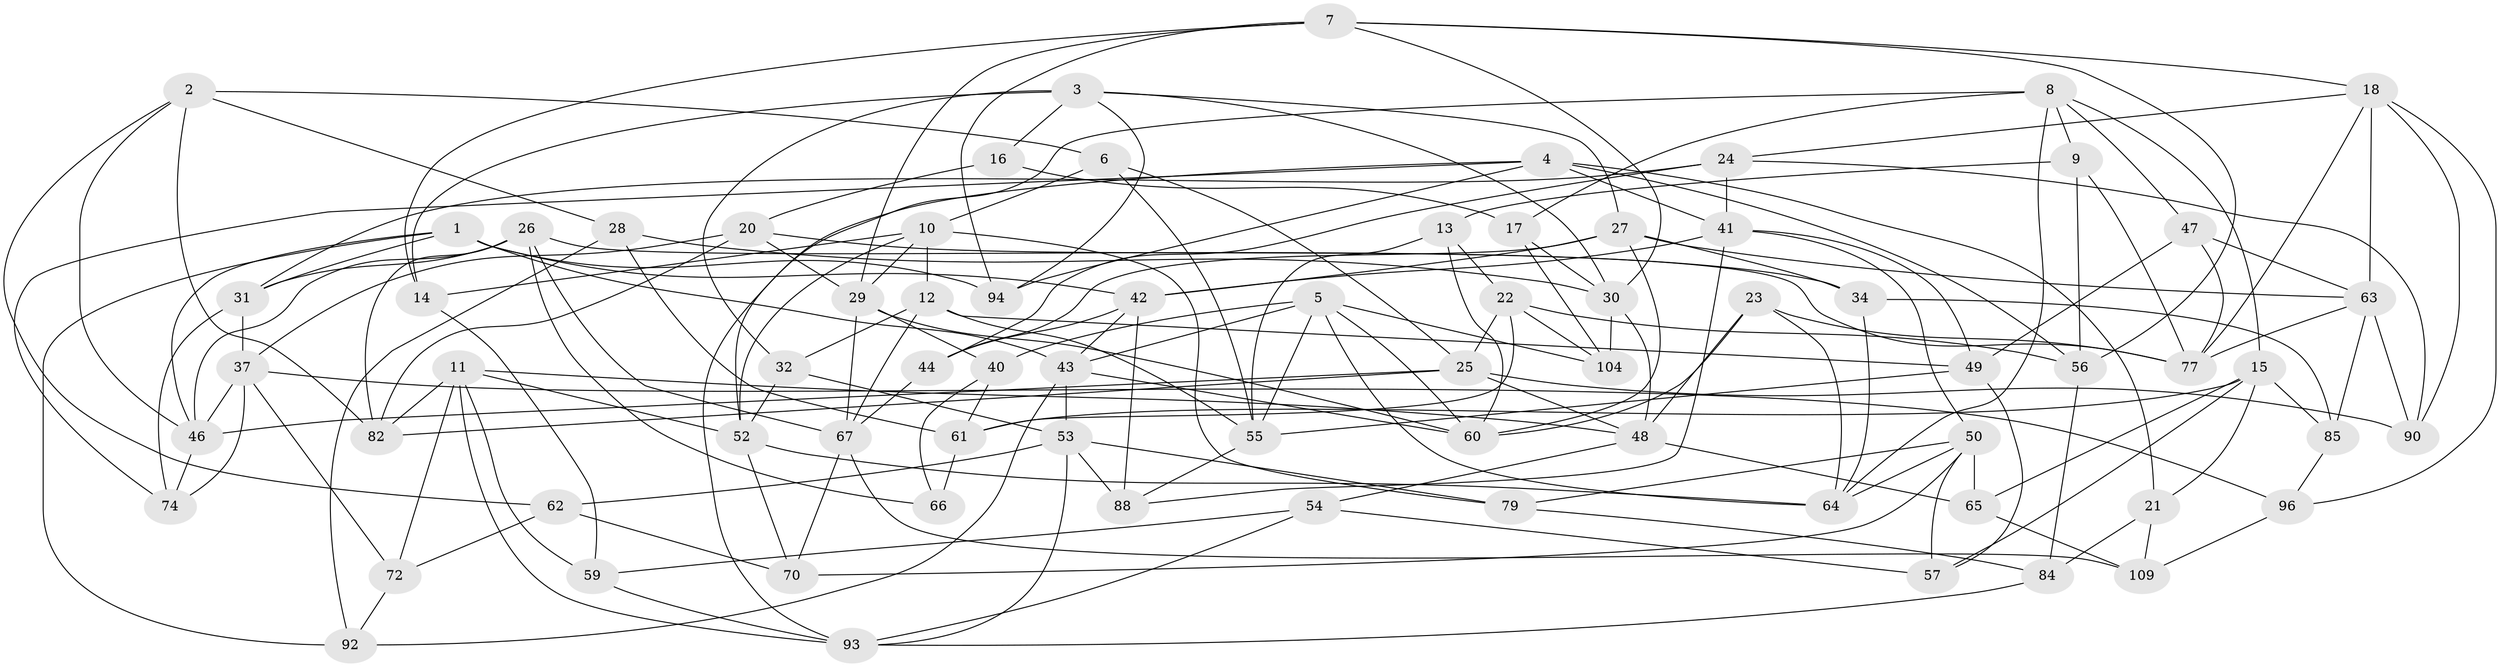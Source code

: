 // original degree distribution, {4: 1.0}
// Generated by graph-tools (version 1.1) at 2025/11/02/27/25 16:11:44]
// undirected, 74 vertices, 183 edges
graph export_dot {
graph [start="1"]
  node [color=gray90,style=filled];
  1 [super="+81"];
  2 [super="+19"];
  3 [super="+97"];
  4 [super="+114"];
  5 [super="+69"];
  6;
  7 [super="+98"];
  8 [super="+51"];
  9;
  10 [super="+89"];
  11 [super="+58"];
  12 [super="+68"];
  13;
  14;
  15 [super="+36"];
  16;
  17;
  18 [super="+38"];
  20 [super="+39"];
  21;
  22 [super="+33"];
  23;
  24 [super="+35"];
  25 [super="+105"];
  26 [super="+87"];
  27 [super="+45"];
  28;
  29 [super="+107"];
  30 [super="+78"];
  31 [super="+110"];
  32;
  34;
  37 [super="+102"];
  40;
  41 [super="+73"];
  42 [super="+91"];
  43 [super="+106"];
  44;
  46 [super="+103"];
  47;
  48 [super="+113"];
  49 [super="+83"];
  50 [super="+75"];
  52 [super="+115"];
  53 [super="+86"];
  54;
  55 [super="+95"];
  56 [super="+80"];
  57;
  59;
  60 [super="+71"];
  61 [super="+108"];
  62;
  63 [super="+101"];
  64 [super="+100"];
  65;
  66;
  67 [super="+76"];
  70;
  72;
  74;
  77 [super="+99"];
  79;
  82 [super="+112"];
  84;
  85;
  88;
  90;
  92;
  93 [super="+111"];
  94;
  96;
  104;
  109;
  1 -- 92;
  1 -- 94;
  1 -- 31;
  1 -- 42;
  1 -- 46;
  1 -- 43;
  2 -- 82 [weight=2];
  2 -- 6;
  2 -- 62;
  2 -- 28;
  2 -- 46;
  3 -- 32;
  3 -- 94;
  3 -- 27;
  3 -- 16;
  3 -- 14;
  3 -- 30;
  4 -- 41;
  4 -- 94;
  4 -- 56;
  4 -- 74;
  4 -- 93;
  4 -- 21;
  5 -- 64;
  5 -- 55;
  5 -- 40;
  5 -- 104;
  5 -- 60;
  5 -- 43;
  6 -- 55;
  6 -- 10;
  6 -- 25;
  7 -- 94;
  7 -- 29;
  7 -- 56;
  7 -- 18;
  7 -- 30;
  7 -- 14;
  8 -- 17;
  8 -- 9;
  8 -- 64;
  8 -- 15;
  8 -- 47;
  8 -- 52;
  9 -- 13;
  9 -- 56;
  9 -- 77;
  10 -- 12;
  10 -- 52;
  10 -- 14;
  10 -- 29;
  10 -- 79;
  11 -- 59;
  11 -- 52;
  11 -- 48;
  11 -- 72;
  11 -- 82;
  11 -- 93;
  12 -- 32;
  12 -- 55;
  12 -- 49 [weight=2];
  12 -- 67;
  13 -- 60;
  13 -- 22;
  13 -- 55;
  14 -- 59;
  15 -- 65;
  15 -- 85;
  15 -- 21;
  15 -- 57;
  15 -- 61;
  16 -- 17;
  16 -- 20 [weight=2];
  17 -- 104;
  17 -- 30;
  18 -- 96;
  18 -- 63;
  18 -- 77;
  18 -- 24;
  18 -- 90;
  20 -- 34;
  20 -- 29;
  20 -- 82;
  20 -- 37;
  21 -- 84;
  21 -- 109;
  22 -- 56 [weight=2];
  22 -- 61;
  22 -- 104;
  22 -- 25;
  23 -- 77;
  23 -- 48;
  23 -- 60;
  23 -- 64;
  24 -- 44;
  24 -- 31 [weight=2];
  24 -- 90;
  24 -- 41;
  25 -- 48;
  25 -- 90;
  25 -- 46;
  25 -- 82;
  26 -- 46;
  26 -- 77;
  26 -- 31;
  26 -- 66;
  26 -- 82;
  26 -- 67;
  27 -- 44;
  27 -- 34;
  27 -- 63;
  27 -- 42;
  27 -- 60;
  28 -- 92;
  28 -- 30;
  28 -- 61;
  29 -- 40;
  29 -- 67;
  29 -- 60;
  30 -- 104;
  30 -- 48;
  31 -- 74;
  31 -- 37;
  32 -- 53;
  32 -- 52;
  34 -- 64;
  34 -- 85;
  37 -- 72;
  37 -- 46;
  37 -- 96;
  37 -- 74;
  40 -- 66;
  40 -- 61;
  41 -- 88;
  41 -- 42;
  41 -- 50;
  41 -- 49;
  42 -- 88;
  42 -- 44;
  42 -- 43;
  43 -- 53;
  43 -- 92;
  43 -- 60;
  44 -- 67;
  46 -- 74;
  47 -- 77;
  47 -- 63;
  47 -- 49;
  48 -- 65;
  48 -- 54;
  49 -- 55;
  49 -- 57;
  50 -- 79;
  50 -- 65;
  50 -- 70;
  50 -- 64;
  50 -- 57;
  52 -- 64;
  52 -- 70;
  53 -- 62;
  53 -- 88;
  53 -- 93;
  53 -- 79;
  54 -- 59;
  54 -- 57;
  54 -- 93;
  55 -- 88;
  56 -- 84;
  59 -- 93;
  61 -- 66 [weight=2];
  62 -- 70;
  62 -- 72;
  63 -- 77;
  63 -- 85;
  63 -- 90;
  65 -- 109;
  67 -- 70;
  67 -- 109;
  72 -- 92;
  79 -- 84;
  84 -- 93;
  85 -- 96;
  96 -- 109;
}
